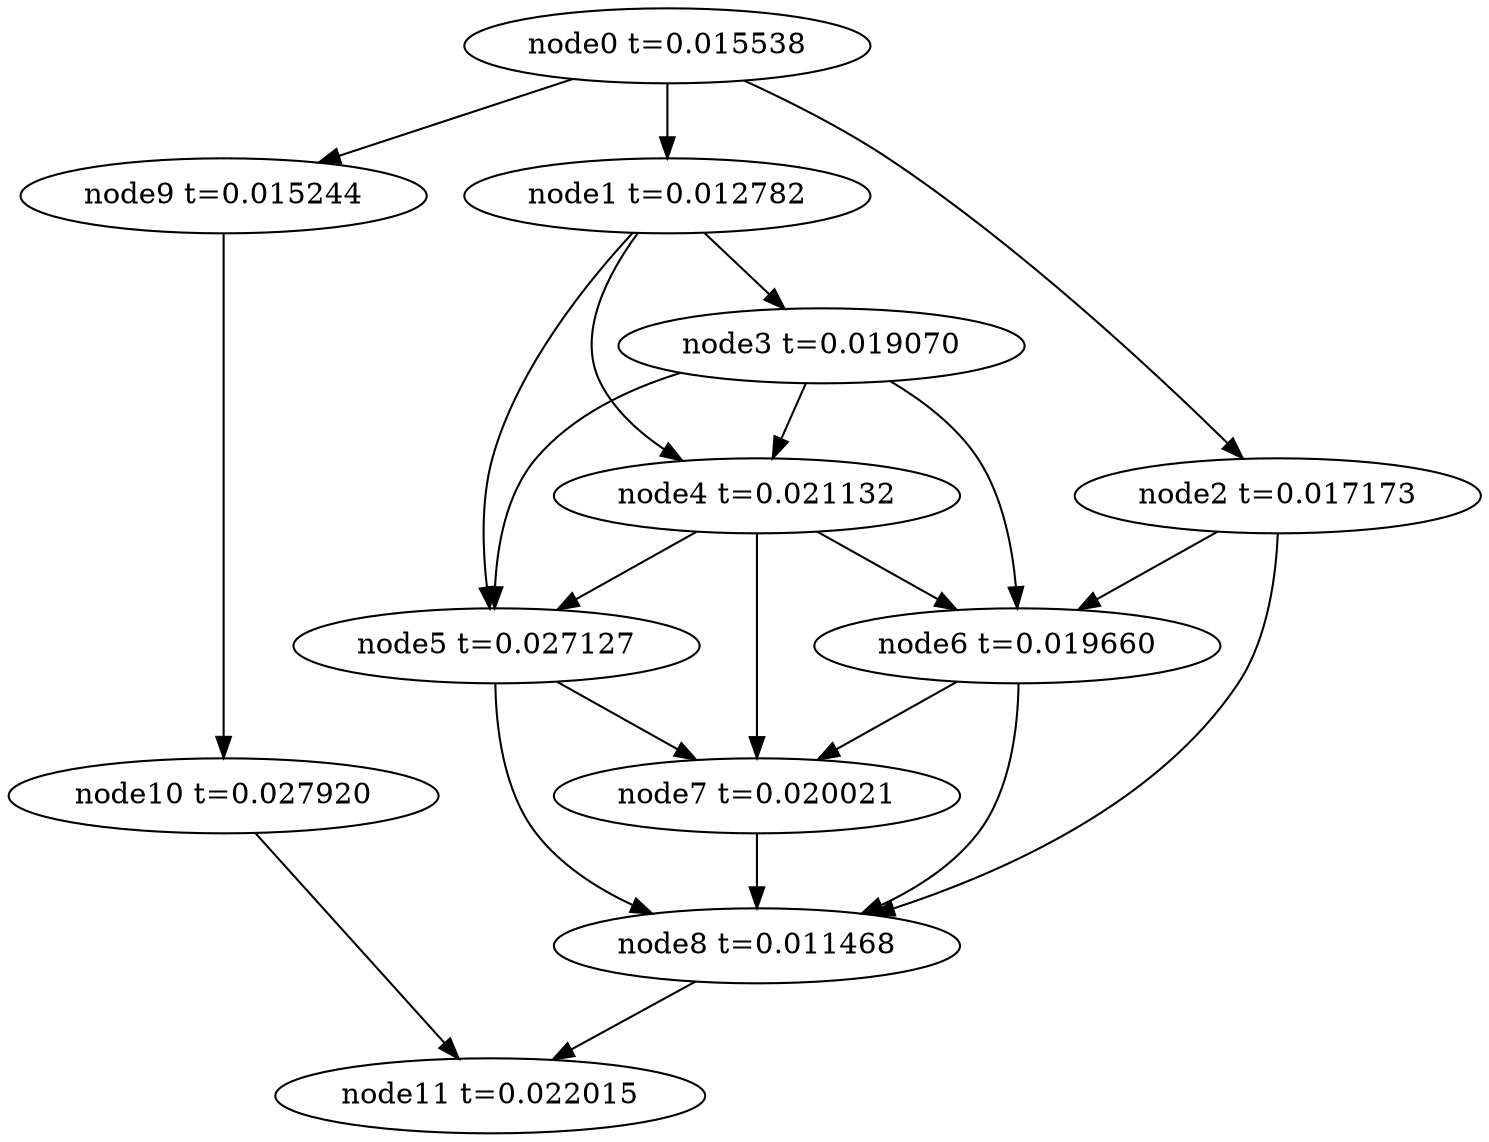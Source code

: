 digraph g{
	node11[label="node11 t=0.022015"]
	node10 -> node11
	node10[label="node10 t=0.027920"];
	node9 -> node10
	node9[label="node9 t=0.015244"];
	node8 -> node11
	node8[label="node8 t=0.011468"];
	node7 -> node8
	node7[label="node7 t=0.020021"];
	node6 -> node8
	node6 -> node7
	node6[label="node6 t=0.019660"];
	node5 -> node8
	node5 -> node7
	node5[label="node5 t=0.027127"];
	node4 -> node7
	node4 -> node6
	node4 -> node5
	node4[label="node4 t=0.021132"];
	node3 -> node6
	node3 -> node5
	node3 -> node4
	node3[label="node3 t=0.019070"];
	node2 -> node8
	node2 -> node6
	node2[label="node2 t=0.017173"];
	node1 -> node5
	node1 -> node4
	node1 -> node3
	node1[label="node1 t=0.012782"];
	node0 -> node9
	node0 -> node2
	node0 -> node1
	node0[label="node0 t=0.015538"];
}
